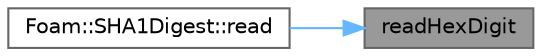 digraph "readHexDigit"
{
 // LATEX_PDF_SIZE
  bgcolor="transparent";
  edge [fontname=Helvetica,fontsize=10,labelfontname=Helvetica,labelfontsize=10];
  node [fontname=Helvetica,fontsize=10,shape=box,height=0.2,width=0.4];
  rankdir="RL";
  Node1 [id="Node000001",label="readHexDigit",height=0.2,width=0.4,color="gray40", fillcolor="grey60", style="filled", fontcolor="black",tooltip=" "];
  Node1 -> Node2 [id="edge1_Node000001_Node000002",dir="back",color="steelblue1",style="solid",tooltip=" "];
  Node2 [id="Node000002",label="Foam::SHA1Digest::read",height=0.2,width=0.4,color="grey40", fillcolor="white", style="filled",URL="$classFoam_1_1SHA1Digest.html#af75bed9f4f18f1f9f1bf3952d6f6a3c8",tooltip=" "];
}
